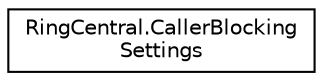 digraph "Graphical Class Hierarchy"
{
 // LATEX_PDF_SIZE
  edge [fontname="Helvetica",fontsize="10",labelfontname="Helvetica",labelfontsize="10"];
  node [fontname="Helvetica",fontsize="10",shape=record];
  rankdir="LR";
  Node0 [label="RingCentral.CallerBlocking\lSettings",height=0.2,width=0.4,color="black", fillcolor="white", style="filled",URL="$classRingCentral_1_1CallerBlockingSettings.html",tooltip="Returns the lists of blocked and allowed phone numbers"];
}
